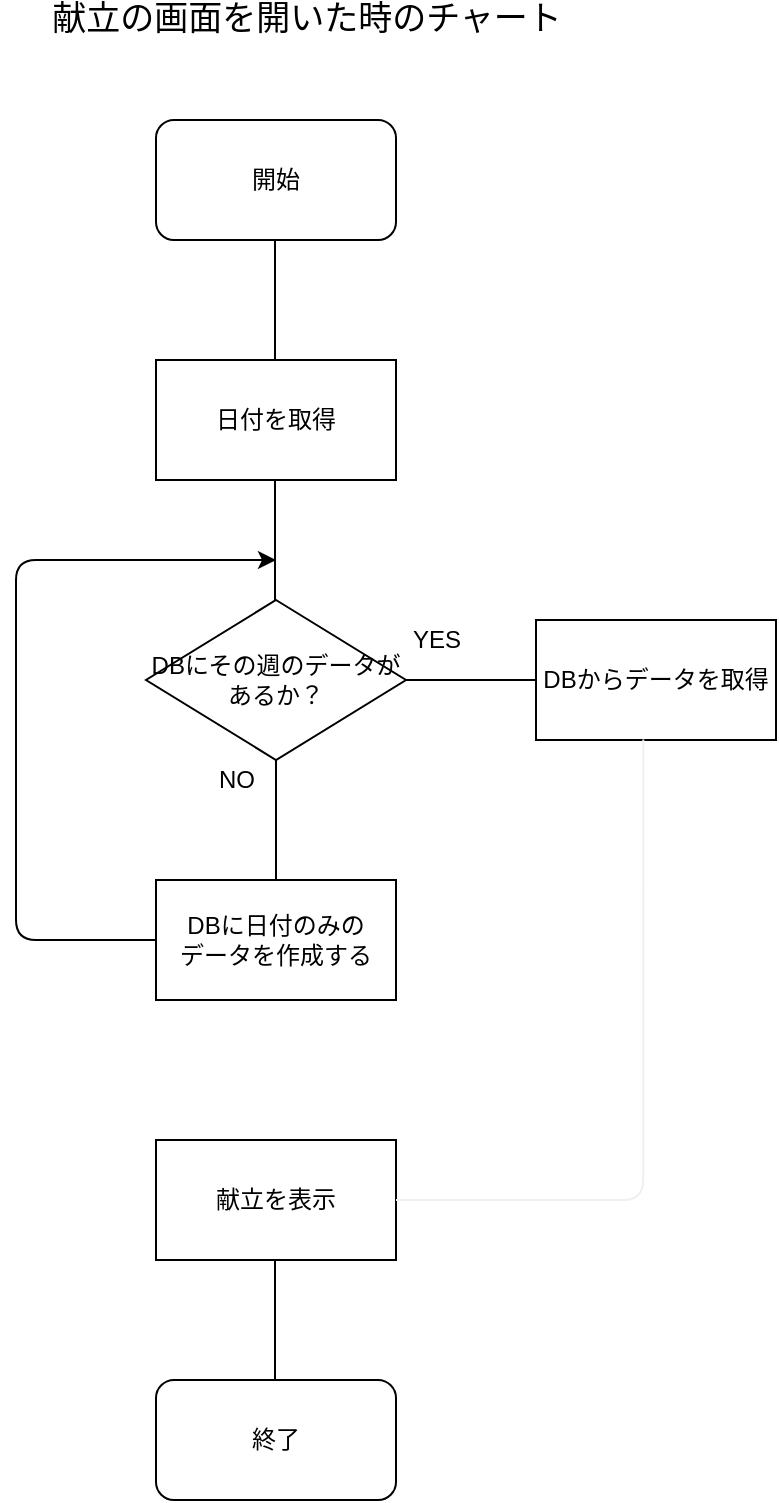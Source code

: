 <mxfile version="13.10.0" type="embed">
    <diagram id="GrbjCZZ9lDKqQ4f_cQos" name="ページ1">
        <mxGraphModel dx="956" dy="1068" grid="1" gridSize="10" guides="1" tooltips="1" connect="1" arrows="1" fold="1" page="1" pageScale="1" pageWidth="850" pageHeight="1100" math="0" shadow="0">
            <root>
                <mxCell id="0"/>
                <mxCell id="1" parent="0"/>
                <mxCell id="2" value="開始" style="rounded=1;whiteSpace=wrap;html=1;" vertex="1" parent="1">
                    <mxGeometry x="360" y="80" width="120" height="60" as="geometry"/>
                </mxCell>
                <mxCell id="4" value="日付を取得" style="rounded=0;whiteSpace=wrap;html=1;" vertex="1" parent="1">
                    <mxGeometry x="360" y="200" width="120" height="60" as="geometry"/>
                </mxCell>
                <mxCell id="5" value="DBにその週のデータが&lt;br&gt;あるか？" style="rhombus;whiteSpace=wrap;html=1;" vertex="1" parent="1">
                    <mxGeometry x="355" y="320" width="130" height="80" as="geometry"/>
                </mxCell>
                <mxCell id="6" value="DBからデータを取得" style="rounded=0;whiteSpace=wrap;html=1;" vertex="1" parent="1">
                    <mxGeometry x="550" y="330" width="120" height="60" as="geometry"/>
                </mxCell>
                <mxCell id="7" value="" style="endArrow=none;html=1;exitX=1;exitY=0.5;exitDx=0;exitDy=0;entryX=0;entryY=0.5;entryDx=0;entryDy=0;" edge="1" parent="1" source="5" target="6">
                    <mxGeometry width="50" height="50" relative="1" as="geometry">
                        <mxPoint x="490" y="400" as="sourcePoint"/>
                        <mxPoint x="540" y="350" as="targetPoint"/>
                    </mxGeometry>
                </mxCell>
                <mxCell id="8" value="DBに日付のみの&lt;br&gt;データを作成する" style="rounded=0;whiteSpace=wrap;html=1;" vertex="1" parent="1">
                    <mxGeometry x="360" y="460" width="120" height="60" as="geometry"/>
                </mxCell>
                <mxCell id="9" value="" style="endArrow=none;html=1;exitX=0.5;exitY=1;exitDx=0;exitDy=0;entryX=0.5;entryY=0;entryDx=0;entryDy=0;" edge="1" parent="1" source="5" target="8">
                    <mxGeometry width="50" height="50" relative="1" as="geometry">
                        <mxPoint x="420" y="420" as="sourcePoint"/>
                        <mxPoint x="425" y="440" as="targetPoint"/>
                    </mxGeometry>
                </mxCell>
                <mxCell id="10" value="" style="endArrow=none;html=1;exitX=0.5;exitY=1;exitDx=0;exitDy=0;entryX=0.5;entryY=0;entryDx=0;entryDy=0;" edge="1" parent="1">
                    <mxGeometry width="50" height="50" relative="1" as="geometry">
                        <mxPoint x="419.5" y="260" as="sourcePoint"/>
                        <mxPoint x="419.5" y="320" as="targetPoint"/>
                    </mxGeometry>
                </mxCell>
                <mxCell id="11" value="YES" style="text;html=1;align=center;verticalAlign=middle;resizable=0;points=[];autosize=1;" vertex="1" parent="1">
                    <mxGeometry x="480" y="330" width="40" height="20" as="geometry"/>
                </mxCell>
                <mxCell id="12" value="NO" style="text;html=1;align=center;verticalAlign=middle;resizable=0;points=[];autosize=1;" vertex="1" parent="1">
                    <mxGeometry x="385" y="400" width="30" height="20" as="geometry"/>
                </mxCell>
                <mxCell id="14" value="" style="endArrow=none;html=1;exitX=0.5;exitY=1;exitDx=0;exitDy=0;entryX=0.5;entryY=0;entryDx=0;entryDy=0;" edge="1" parent="1">
                    <mxGeometry width="50" height="50" relative="1" as="geometry">
                        <mxPoint x="419.5" y="140" as="sourcePoint"/>
                        <mxPoint x="419.5" y="200" as="targetPoint"/>
                    </mxGeometry>
                </mxCell>
                <mxCell id="19" value="終了" style="rounded=1;whiteSpace=wrap;html=1;" vertex="1" parent="1">
                    <mxGeometry x="360" y="710" width="120" height="60" as="geometry"/>
                </mxCell>
                <mxCell id="20" value="" style="endArrow=classic;html=1;edgeStyle=orthogonalEdgeStyle;exitX=0;exitY=0.5;exitDx=0;exitDy=0;" edge="1" parent="1" source="8">
                    <mxGeometry width="50" height="50" relative="1" as="geometry">
                        <mxPoint x="320" y="560" as="sourcePoint"/>
                        <mxPoint x="420" y="300" as="targetPoint"/>
                        <Array as="points">
                            <mxPoint x="290" y="490"/>
                            <mxPoint x="290" y="300"/>
                        </Array>
                    </mxGeometry>
                </mxCell>
                <mxCell id="22" value="献立を表示" style="whiteSpace=wrap;html=1;" vertex="1" parent="1">
                    <mxGeometry x="360" y="590" width="120" height="60" as="geometry"/>
                </mxCell>
                <mxCell id="27" value="" style="endArrow=none;html=1;exitX=0.5;exitY=1;exitDx=0;exitDy=0;entryX=0.5;entryY=0;entryDx=0;entryDy=0;" edge="1" parent="1">
                    <mxGeometry width="50" height="50" relative="1" as="geometry">
                        <mxPoint x="419.5" y="650" as="sourcePoint"/>
                        <mxPoint x="419.5" y="710" as="targetPoint"/>
                    </mxGeometry>
                </mxCell>
                <mxCell id="30" value="" style="endArrow=none;html=1;strokeColor=#f0f0f0;edgeStyle=orthogonalEdgeStyle;exitX=1;exitY=0.5;exitDx=0;exitDy=0;entryX=0.447;entryY=0.996;entryDx=0;entryDy=0;entryPerimeter=0;" edge="1" parent="1" source="22" target="6">
                    <mxGeometry width="50" height="50" relative="1" as="geometry">
                        <mxPoint x="610" y="620" as="sourcePoint"/>
                        <mxPoint x="610" y="420" as="targetPoint"/>
                    </mxGeometry>
                </mxCell>
                <mxCell id="31" value="&lt;font style=&quot;font-size: 17px&quot;&gt;献立の画面を開いた時のチャート&lt;/font&gt;" style="text;html=1;align=center;verticalAlign=middle;resizable=0;points=[];autosize=1;" vertex="1" parent="1">
                    <mxGeometry x="300" y="20" width="270" height="20" as="geometry"/>
                </mxCell>
            </root>
        </mxGraphModel>
    </diagram>
</mxfile>